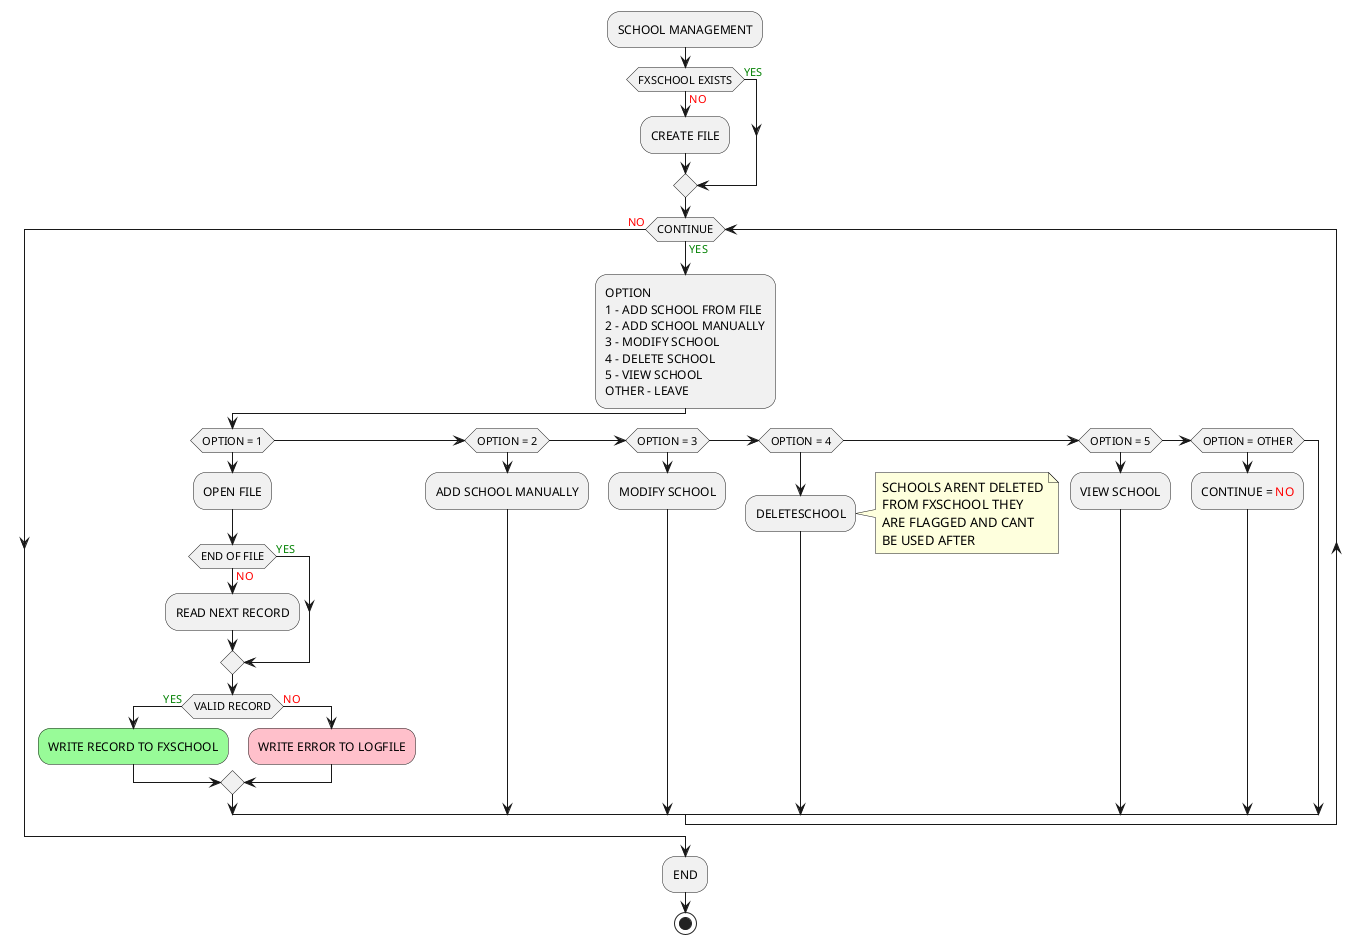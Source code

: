 @startuml
:SCHOOL MANAGEMENT;
if (FXSCHOOL EXISTS) equals (<color:green>YES) then
else (<color:red>NO)
:CREATE FILE;
endif
WHILE (CONTINUE) IS (<color:green>YES)

:OPTION
1 - ADD SCHOOL FROM FILE
2 - ADD SCHOOL MANUALLY
3 - MODIFY SCHOOL
4 - DELETE SCHOOL
5 - VIEW SCHOOL
OTHER - LEAVE;
IF (OPTION = 1) then
 :OPEN FILE;
if (END OF FILE) THEN (<color:green>YES)
ELSE (<color:red>NO)
:READ NEXT RECORD;
endif
IF (VALID RECORD) THEN (<color:green>YES)
#PALEGREEN:WRITE RECORD TO FXSCHOOL;
ELSE (<color:red>NO)
#PINK:WRITE ERROR TO LOGFILE;
endif
ELSEIF (OPTION = 2) THEN
:ADD SCHOOL MANUALLY;
ELSEIF (OPTION = 3) THEN
:MODIFY SCHOOL;
ELSEIF (OPTION = 4) THEN
:DELETESCHOOL;
note right
  SCHOOLS ARENT DELETED
  FROM FXSCHOOL THEY
  ARE FLAGGED AND CANT
  BE USED AFTER
end note
ELSEIF (OPTION = 5) THEN
:VIEW SCHOOL;
ELSEIF (OPTION = OTHER) THEN
:CONTINUE = <color:red>NO;
ENDIF
ENDWHILE (<color:red>NO)
:END;
STOP
@enduml